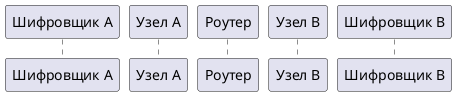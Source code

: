 @startuml

participant "Шифровщик A" as crpt_a
participant "Узел А" as node_a
participant "Роутер" as rt
participant "Узел B" as node_b
participant "Шифровщик B" as crpt_b

skinparam ParticipantBackgroundColor #909090
skinparam ParticipantBorderColor #303030

@enduml